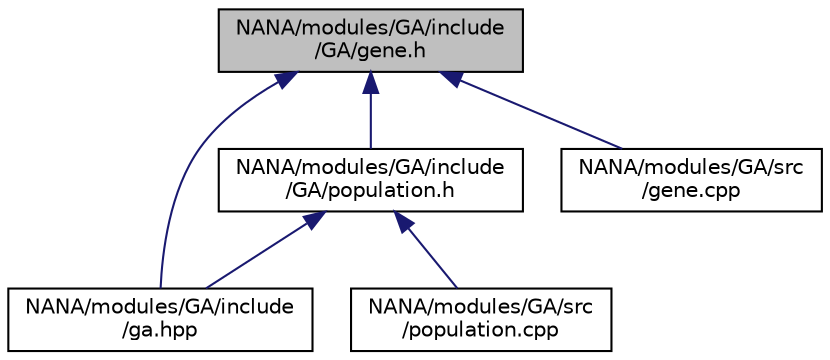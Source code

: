 digraph "NANA/modules/GA/include/GA/gene.h"
{
 // LATEX_PDF_SIZE
  edge [fontname="Helvetica",fontsize="10",labelfontname="Helvetica",labelfontsize="10"];
  node [fontname="Helvetica",fontsize="10",shape=record];
  Node1 [label="NANA/modules/GA/include\l/GA/gene.h",height=0.2,width=0.4,color="black", fillcolor="grey75", style="filled", fontcolor="black",tooltip="实现基因的运算"];
  Node1 -> Node2 [dir="back",color="midnightblue",fontsize="10",style="solid",fontname="Helvetica"];
  Node2 [label="NANA/modules/GA/include\l/GA/population.h",height=0.2,width=0.4,color="black", fillcolor="white", style="filled",URL="$population_8h.html",tooltip="实现种群类"];
  Node2 -> Node3 [dir="back",color="midnightblue",fontsize="10",style="solid",fontname="Helvetica"];
  Node3 [label="NANA/modules/GA/include\l/ga.hpp",height=0.2,width=0.4,color="black", fillcolor="white", style="filled",URL="$ga_8hpp_source.html",tooltip=" "];
  Node2 -> Node4 [dir="back",color="midnightblue",fontsize="10",style="solid",fontname="Helvetica"];
  Node4 [label="NANA/modules/GA/src\l/population.cpp",height=0.2,width=0.4,color="black", fillcolor="white", style="filled",URL="$population_8cpp_source.html",tooltip=" "];
  Node1 -> Node3 [dir="back",color="midnightblue",fontsize="10",style="solid",fontname="Helvetica"];
  Node1 -> Node5 [dir="back",color="midnightblue",fontsize="10",style="solid",fontname="Helvetica"];
  Node5 [label="NANA/modules/GA/src\l/gene.cpp",height=0.2,width=0.4,color="black", fillcolor="white", style="filled",URL="$gene_8cpp_source.html",tooltip=" "];
}
